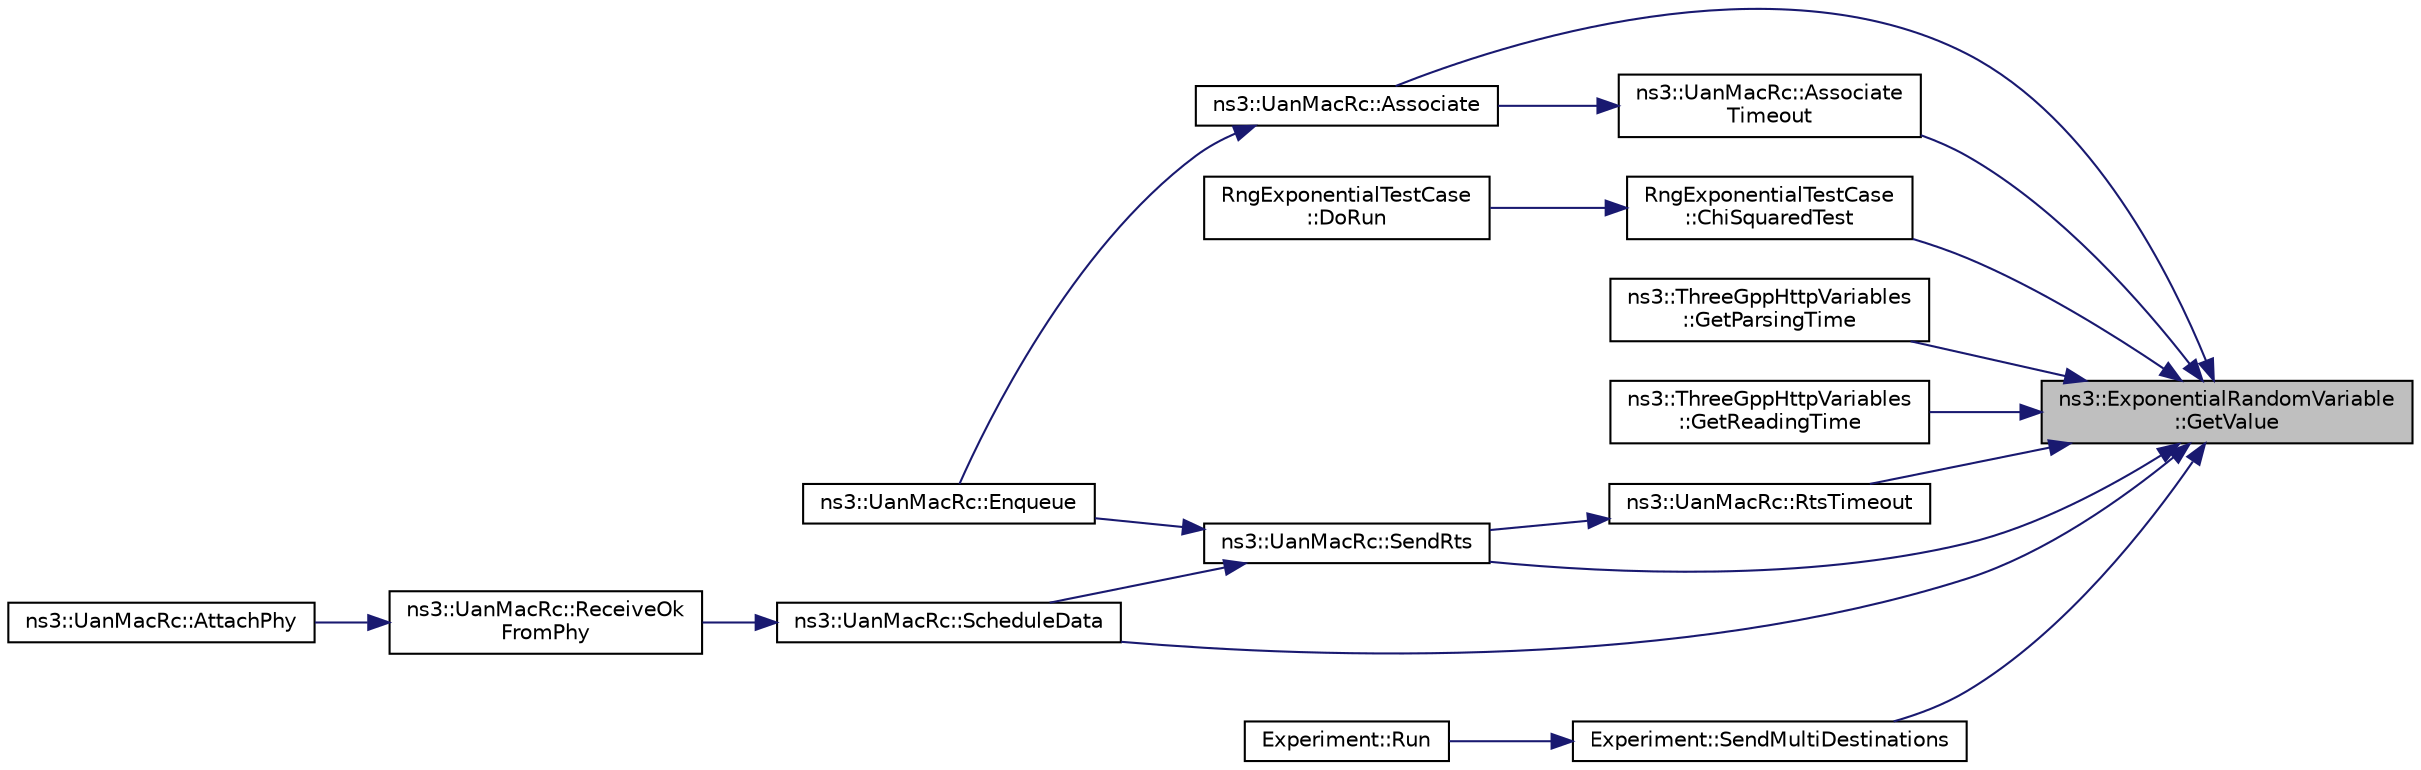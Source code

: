 digraph "ns3::ExponentialRandomVariable::GetValue"
{
 // LATEX_PDF_SIZE
  edge [fontname="Helvetica",fontsize="10",labelfontname="Helvetica",labelfontsize="10"];
  node [fontname="Helvetica",fontsize="10",shape=record];
  rankdir="RL";
  Node1 [label="ns3::ExponentialRandomVariable\l::GetValue",height=0.2,width=0.4,color="black", fillcolor="grey75", style="filled", fontcolor="black",tooltip="Get the next random value, as a double from the exponential distribution with the specified mean and ..."];
  Node1 -> Node2 [dir="back",color="midnightblue",fontsize="10",style="solid",fontname="Helvetica"];
  Node2 [label="ns3::UanMacRc::Associate",height=0.2,width=0.4,color="black", fillcolor="white", style="filled",URL="$classns3_1_1_uan_mac_rc.html#ad0c89fbba2f362b7915cd33809cbad14",tooltip="Associate with a gateway by sending the first GWPING."];
  Node2 -> Node3 [dir="back",color="midnightblue",fontsize="10",style="solid",fontname="Helvetica"];
  Node3 [label="ns3::UanMacRc::Enqueue",height=0.2,width=0.4,color="black", fillcolor="white", style="filled",URL="$classns3_1_1_uan_mac_rc.html#a6200c9a80f5a849006488c6374a79fe9",tooltip="Enqueue packet to be transmitted."];
  Node1 -> Node4 [dir="back",color="midnightblue",fontsize="10",style="solid",fontname="Helvetica"];
  Node4 [label="ns3::UanMacRc::Associate\lTimeout",height=0.2,width=0.4,color="black", fillcolor="white", style="filled",URL="$classns3_1_1_uan_mac_rc.html#af23682ff6db736c6a2c9eceae8252cd2",tooltip="Periodically retry association."];
  Node4 -> Node2 [dir="back",color="midnightblue",fontsize="10",style="solid",fontname="Helvetica"];
  Node1 -> Node5 [dir="back",color="midnightblue",fontsize="10",style="solid",fontname="Helvetica"];
  Node5 [label="RngExponentialTestCase\l::ChiSquaredTest",height=0.2,width=0.4,color="black", fillcolor="white", style="filled",URL="$class_rng_exponential_test_case.html#a73e697e9720a2cbb13aa8eadbfe798ae",tooltip=" "];
  Node5 -> Node6 [dir="back",color="midnightblue",fontsize="10",style="solid",fontname="Helvetica"];
  Node6 [label="RngExponentialTestCase\l::DoRun",height=0.2,width=0.4,color="black", fillcolor="white", style="filled",URL="$class_rng_exponential_test_case.html#a47cf97f51446dcc3f6ff962cf3842cc2",tooltip="Implementation to actually run this TestCase."];
  Node1 -> Node7 [dir="back",color="midnightblue",fontsize="10",style="solid",fontname="Helvetica"];
  Node7 [label="ns3::ThreeGppHttpVariables\l::GetParsingTime",height=0.2,width=0.4,color="black", fillcolor="white", style="filled",URL="$classns3_1_1_three_gpp_http_variables.html#af569cf5b053fff1823c1559088cde53c",tooltip="Draws a random length of time which simulate the small delay caused by HTTP client looking for any em..."];
  Node1 -> Node8 [dir="back",color="midnightblue",fontsize="10",style="solid",fontname="Helvetica"];
  Node8 [label="ns3::ThreeGppHttpVariables\l::GetReadingTime",height=0.2,width=0.4,color="black", fillcolor="white", style="filled",URL="$classns3_1_1_three_gpp_http_variables.html#a6932ccc8491b46b14bc27b7477cee5b0",tooltip="Draws a random length of time which is spent by a hypothetical human user (HTTP client) to read a web..."];
  Node1 -> Node9 [dir="back",color="midnightblue",fontsize="10",style="solid",fontname="Helvetica"];
  Node9 [label="ns3::UanMacRc::RtsTimeout",height=0.2,width=0.4,color="black", fillcolor="white", style="filled",URL="$classns3_1_1_uan_mac_rc.html#af4520e133c4a7e82f718fc42eac63459",tooltip="Retry RTS."];
  Node9 -> Node10 [dir="back",color="midnightblue",fontsize="10",style="solid",fontname="Helvetica"];
  Node10 [label="ns3::UanMacRc::SendRts",height=0.2,width=0.4,color="black", fillcolor="white", style="filled",URL="$classns3_1_1_uan_mac_rc.html#a5bef59fd83813d602f41fad1b4345ff1",tooltip="Send RTS packet."];
  Node10 -> Node3 [dir="back",color="midnightblue",fontsize="10",style="solid",fontname="Helvetica"];
  Node10 -> Node11 [dir="back",color="midnightblue",fontsize="10",style="solid",fontname="Helvetica"];
  Node11 [label="ns3::UanMacRc::ScheduleData",height=0.2,width=0.4,color="black", fillcolor="white", style="filled",URL="$classns3_1_1_uan_mac_rc.html#a050570db8ee60717b778e06a9b8b9e77",tooltip="Schedule Packet sends."];
  Node11 -> Node12 [dir="back",color="midnightblue",fontsize="10",style="solid",fontname="Helvetica"];
  Node12 [label="ns3::UanMacRc::ReceiveOk\lFromPhy",height=0.2,width=0.4,color="black", fillcolor="white", style="filled",URL="$classns3_1_1_uan_mac_rc.html#a04c4b6db8819b20151c8009553dbcd16",tooltip="PHY receive ok Callback."];
  Node12 -> Node13 [dir="back",color="midnightblue",fontsize="10",style="solid",fontname="Helvetica"];
  Node13 [label="ns3::UanMacRc::AttachPhy",height=0.2,width=0.4,color="black", fillcolor="white", style="filled",URL="$classns3_1_1_uan_mac_rc.html#a389dcb7e687df088a34ac894e8637482",tooltip="Attach PHY layer to this MAC."];
  Node1 -> Node11 [dir="back",color="midnightblue",fontsize="10",style="solid",fontname="Helvetica"];
  Node1 -> Node14 [dir="back",color="midnightblue",fontsize="10",style="solid",fontname="Helvetica"];
  Node14 [label="Experiment::SendMultiDestinations",height=0.2,width=0.4,color="black", fillcolor="white", style="filled",URL="$class_experiment.html#acf11a56aa7fb70ab2018565ac66cc351",tooltip="A sender node will set up a flow to each of the its neighbors in its quadrant randomly."];
  Node14 -> Node15 [dir="back",color="midnightblue",fontsize="10",style="solid",fontname="Helvetica"];
  Node15 [label="Experiment::Run",height=0.2,width=0.4,color="black", fillcolor="white", style="filled",URL="$class_experiment.html#a285438b7f699a66739293558a6ba0456",tooltip=" "];
  Node1 -> Node10 [dir="back",color="midnightblue",fontsize="10",style="solid",fontname="Helvetica"];
}
